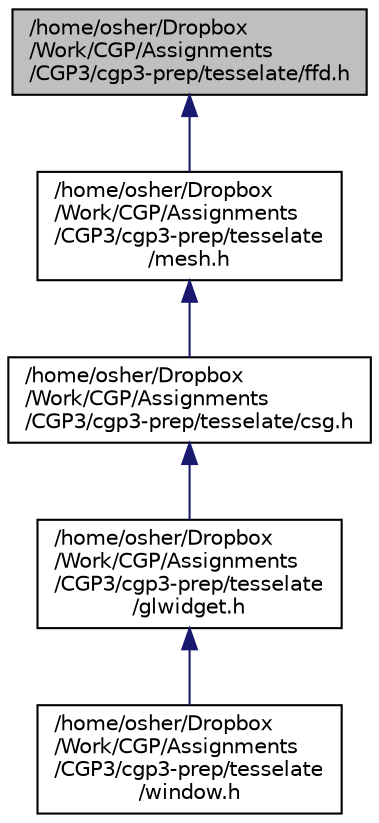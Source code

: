digraph "/home/osher/Dropbox/Work/CGP/Assignments/CGP3/cgp3-prep/tesselate/ffd.h"
{
  edge [fontname="Helvetica",fontsize="10",labelfontname="Helvetica",labelfontsize="10"];
  node [fontname="Helvetica",fontsize="10",shape=record];
  Node1 [label="/home/osher/Dropbox\l/Work/CGP/Assignments\l/CGP3/cgp3-prep/tesselate/ffd.h",height=0.2,width=0.4,color="black", fillcolor="grey75", style="filled" fontcolor="black"];
  Node1 -> Node2 [dir="back",color="midnightblue",fontsize="10",style="solid",fontname="Helvetica"];
  Node2 [label="/home/osher/Dropbox\l/Work/CGP/Assignments\l/CGP3/cgp3-prep/tesselate\l/mesh.h",height=0.2,width=0.4,color="black", fillcolor="white", style="filled",URL="$mesh_8h.html",tooltip="Data structure representing a triangle mesh in 3D space. "];
  Node2 -> Node3 [dir="back",color="midnightblue",fontsize="10",style="solid",fontname="Helvetica"];
  Node3 [label="/home/osher/Dropbox\l/Work/CGP/Assignments\l/CGP3/cgp3-prep/tesselate/csg.h",height=0.2,width=0.4,color="black", fillcolor="white", style="filled",URL="$csg_8h.html",tooltip="Constructive Solid Geometry binary tree, with internal nodes representing binary set operations and l..."];
  Node3 -> Node4 [dir="back",color="midnightblue",fontsize="10",style="solid",fontname="Helvetica"];
  Node4 [label="/home/osher/Dropbox\l/Work/CGP/Assignments\l/CGP3/cgp3-prep/tesselate\l/glwidget.h",height=0.2,width=0.4,color="black", fillcolor="white", style="filled",URL="$glwidget_8h_source.html"];
  Node4 -> Node5 [dir="back",color="midnightblue",fontsize="10",style="solid",fontname="Helvetica"];
  Node5 [label="/home/osher/Dropbox\l/Work/CGP/Assignments\l/CGP3/cgp3-prep/tesselate\l/window.h",height=0.2,width=0.4,color="black", fillcolor="white", style="filled",URL="$window_8h_source.html"];
}
